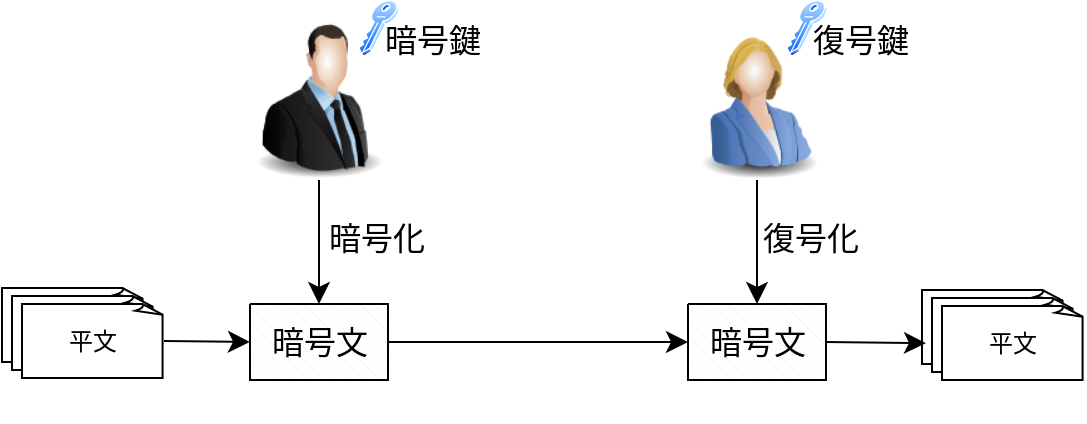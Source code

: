 <mxfile border="50" scale="3" compressed="false" locked="false" version="24.6.5" type="device">
  <diagram name="Blank" id="YmL12bMKpDGza6XwsDPr">
    <mxGraphModel dx="1425" dy="704" grid="0" gridSize="10" guides="1" tooltips="1" connect="1" arrows="1" fold="1" page="0" pageScale="1" pageWidth="827" pageHeight="1169" background="none" math="1" shadow="0">
      <root>
        <mxCell id="X5NqExCQtvZxIxQ7pmgY-0" />
        <mxCell id="1" parent="X5NqExCQtvZxIxQ7pmgY-0" />
        <mxCell id="0jTv2qiP7l9VsI6rJnDO-16" value="" style="image;html=1;image=img/lib/clip_art/people/Suit_Man_128x128.png" vertex="1" parent="1">
          <mxGeometry x="-520.5" y="317" width="80" height="80" as="geometry" />
        </mxCell>
        <mxCell id="0jTv2qiP7l9VsI6rJnDO-17" value="" style="image;html=1;image=img/lib/clip_art/people/Suit_Woman_Blue_128x128.png" vertex="1" parent="1">
          <mxGeometry x="-301.5" y="317" width="80" height="80" as="geometry" />
        </mxCell>
        <mxCell id="0jTv2qiP7l9VsI6rJnDO-23" value="" style="group" vertex="1" connectable="0" parent="1">
          <mxGeometry x="-639" y="451" width="83" height="67" as="geometry" />
        </mxCell>
        <mxCell id="0jTv2qiP7l9VsI6rJnDO-21" value="" style="whiteSpace=wrap;html=1;shape=mxgraph.basic.document" vertex="1" parent="0jTv2qiP7l9VsI6rJnDO-23">
          <mxGeometry width="71" height="37" as="geometry" />
        </mxCell>
        <mxCell id="0jTv2qiP7l9VsI6rJnDO-22" value="" style="whiteSpace=wrap;html=1;shape=mxgraph.basic.document" vertex="1" parent="0jTv2qiP7l9VsI6rJnDO-23">
          <mxGeometry x="5" y="4" width="71" height="37" as="geometry" />
        </mxCell>
        <mxCell id="0jTv2qiP7l9VsI6rJnDO-18" value="平文" style="whiteSpace=wrap;html=1;shape=mxgraph.basic.document" vertex="1" parent="0jTv2qiP7l9VsI6rJnDO-23">
          <mxGeometry x="10" y="8" width="71" height="37" as="geometry" />
        </mxCell>
        <mxCell id="0jTv2qiP7l9VsI6rJnDO-24" value="" style="group" vertex="1" connectable="0" parent="1">
          <mxGeometry x="-179" y="452" width="81" height="45" as="geometry" />
        </mxCell>
        <mxCell id="0jTv2qiP7l9VsI6rJnDO-25" value="" style="whiteSpace=wrap;html=1;shape=mxgraph.basic.document" vertex="1" parent="0jTv2qiP7l9VsI6rJnDO-24">
          <mxGeometry width="71" height="37" as="geometry" />
        </mxCell>
        <mxCell id="0jTv2qiP7l9VsI6rJnDO-26" value="" style="whiteSpace=wrap;html=1;shape=mxgraph.basic.document" vertex="1" parent="0jTv2qiP7l9VsI6rJnDO-24">
          <mxGeometry x="5" y="4" width="71" height="37" as="geometry" />
        </mxCell>
        <mxCell id="0jTv2qiP7l9VsI6rJnDO-27" value="平文" style="whiteSpace=wrap;html=1;shape=mxgraph.basic.document" vertex="1" parent="0jTv2qiP7l9VsI6rJnDO-24">
          <mxGeometry x="10" y="8" width="71" height="37" as="geometry" />
        </mxCell>
        <mxCell id="0jTv2qiP7l9VsI6rJnDO-28" value="" style="verticalLabelPosition=bottom;verticalAlign=top;html=1;shape=mxgraph.basic.patternFillRect;fillStyle=diagRev;step=5;fillStrokeWidth=0.2;fillStrokeColor=#dddddd;" vertex="1" parent="1">
          <mxGeometry x="-515" y="459" width="69" height="38" as="geometry" />
        </mxCell>
        <mxCell id="0jTv2qiP7l9VsI6rJnDO-29" value="" style="verticalLabelPosition=bottom;verticalAlign=top;html=1;shape=mxgraph.basic.patternFillRect;fillStyle=diagRev;step=5;fillStrokeWidth=0.2;fillStrokeColor=#dddddd;" vertex="1" parent="1">
          <mxGeometry x="-296" y="459" width="69" height="38" as="geometry" />
        </mxCell>
        <mxCell id="0jTv2qiP7l9VsI6rJnDO-32" value="" style="group" vertex="1" connectable="0" parent="1">
          <mxGeometry x="-461.0" y="307" width="65.43" height="31.57" as="geometry" />
        </mxCell>
        <mxCell id="0jTv2qiP7l9VsI6rJnDO-30" value="" style="image;aspect=fixed;perimeter=ellipsePerimeter;html=1;align=center;shadow=0;dashed=0;spacingTop=3;image=img/lib/active_directory/key.svg;rotation=90;" vertex="1" parent="0jTv2qiP7l9VsI6rJnDO-32">
          <mxGeometry x="-3.66" y="3.66" width="28.14" height="20.82" as="geometry" />
        </mxCell>
        <mxCell id="0jTv2qiP7l9VsI6rJnDO-31" value="暗号鍵" style="text;strokeColor=none;fillColor=none;html=1;align=center;verticalAlign=middle;whiteSpace=wrap;rounded=0;fontSize=16;" vertex="1" parent="0jTv2qiP7l9VsI6rJnDO-32">
          <mxGeometry x="10.43" y="7.57" width="55" height="24" as="geometry" />
        </mxCell>
        <mxCell id="0jTv2qiP7l9VsI6rJnDO-33" style="edgeStyle=none;curved=1;rounded=0;orthogonalLoop=1;jettySize=auto;html=1;exitX=0.5;exitY=1;exitDx=0;exitDy=0;entryX=0.5;entryY=0;entryDx=0;entryDy=0;entryPerimeter=0;fontSize=12;startSize=8;endSize=8;" edge="1" parent="1" source="0jTv2qiP7l9VsI6rJnDO-16" target="0jTv2qiP7l9VsI6rJnDO-28">
          <mxGeometry relative="1" as="geometry" />
        </mxCell>
        <mxCell id="0jTv2qiP7l9VsI6rJnDO-34" style="edgeStyle=none;curved=1;rounded=0;orthogonalLoop=1;jettySize=auto;html=1;exitX=1;exitY=0.5;exitDx=0;exitDy=0;exitPerimeter=0;entryX=0;entryY=0.5;entryDx=0;entryDy=0;entryPerimeter=0;fontSize=12;startSize=8;endSize=8;" edge="1" parent="1" source="0jTv2qiP7l9VsI6rJnDO-28" target="0jTv2qiP7l9VsI6rJnDO-29">
          <mxGeometry relative="1" as="geometry" />
        </mxCell>
        <mxCell id="0jTv2qiP7l9VsI6rJnDO-35" style="edgeStyle=none;curved=1;rounded=0;orthogonalLoop=1;jettySize=auto;html=1;exitX=1;exitY=0.5;exitDx=0;exitDy=0;exitPerimeter=0;entryX=0;entryY=0.5;entryDx=0;entryDy=0;entryPerimeter=0;fontSize=12;startSize=8;endSize=8;" edge="1" parent="1" source="0jTv2qiP7l9VsI6rJnDO-18" target="0jTv2qiP7l9VsI6rJnDO-28">
          <mxGeometry relative="1" as="geometry" />
        </mxCell>
        <mxCell id="0jTv2qiP7l9VsI6rJnDO-36" style="edgeStyle=none;curved=1;rounded=0;orthogonalLoop=1;jettySize=auto;html=1;exitX=1;exitY=0.5;exitDx=0;exitDy=0;exitPerimeter=0;entryX=0.028;entryY=0.718;entryDx=0;entryDy=0;entryPerimeter=0;fontSize=12;startSize=8;endSize=8;" edge="1" parent="1" source="0jTv2qiP7l9VsI6rJnDO-29" target="0jTv2qiP7l9VsI6rJnDO-25">
          <mxGeometry relative="1" as="geometry" />
        </mxCell>
        <mxCell id="0jTv2qiP7l9VsI6rJnDO-37" value="暗号文" style="text;strokeColor=none;fillColor=none;html=1;align=center;verticalAlign=middle;whiteSpace=wrap;rounded=0;fontSize=16;" vertex="1" parent="1">
          <mxGeometry x="-510.5" y="463" width="60" height="30" as="geometry" />
        </mxCell>
        <mxCell id="0jTv2qiP7l9VsI6rJnDO-38" value="暗号文" style="text;strokeColor=none;fillColor=none;html=1;align=center;verticalAlign=middle;whiteSpace=wrap;rounded=0;fontSize=16;" vertex="1" parent="1">
          <mxGeometry x="-291.5" y="463" width="60" height="30" as="geometry" />
        </mxCell>
        <mxCell id="0jTv2qiP7l9VsI6rJnDO-39" style="edgeStyle=none;curved=1;rounded=0;orthogonalLoop=1;jettySize=auto;html=1;entryX=0.5;entryY=0;entryDx=0;entryDy=0;entryPerimeter=0;fontSize=12;startSize=8;endSize=8;" edge="1" parent="1" source="0jTv2qiP7l9VsI6rJnDO-17" target="0jTv2qiP7l9VsI6rJnDO-29">
          <mxGeometry relative="1" as="geometry" />
        </mxCell>
        <mxCell id="0jTv2qiP7l9VsI6rJnDO-43" value="" style="group" vertex="1" connectable="0" parent="1">
          <mxGeometry x="-247.0" y="307" width="65.43" height="31.57" as="geometry" />
        </mxCell>
        <mxCell id="0jTv2qiP7l9VsI6rJnDO-44" value="" style="image;aspect=fixed;perimeter=ellipsePerimeter;html=1;align=center;shadow=0;dashed=0;spacingTop=3;image=img/lib/active_directory/key.svg;rotation=90;" vertex="1" parent="0jTv2qiP7l9VsI6rJnDO-43">
          <mxGeometry x="-3.66" y="3.66" width="28.14" height="20.82" as="geometry" />
        </mxCell>
        <mxCell id="0jTv2qiP7l9VsI6rJnDO-45" value="復号鍵" style="text;strokeColor=none;fillColor=none;html=1;align=center;verticalAlign=middle;whiteSpace=wrap;rounded=0;fontSize=16;" vertex="1" parent="0jTv2qiP7l9VsI6rJnDO-43">
          <mxGeometry x="10.43" y="7.57" width="55" height="24" as="geometry" />
        </mxCell>
        <mxCell id="0jTv2qiP7l9VsI6rJnDO-48" value="暗号化" style="text;strokeColor=none;fillColor=none;html=1;align=center;verticalAlign=middle;whiteSpace=wrap;rounded=0;fontSize=16;" vertex="1" parent="1">
          <mxGeometry x="-479" y="414" width="55" height="24" as="geometry" />
        </mxCell>
        <mxCell id="0jTv2qiP7l9VsI6rJnDO-49" value="復号化" style="text;strokeColor=none;fillColor=none;html=1;align=center;verticalAlign=middle;whiteSpace=wrap;rounded=0;fontSize=16;" vertex="1" parent="1">
          <mxGeometry x="-262" y="414" width="55" height="24" as="geometry" />
        </mxCell>
      </root>
    </mxGraphModel>
  </diagram>
</mxfile>
